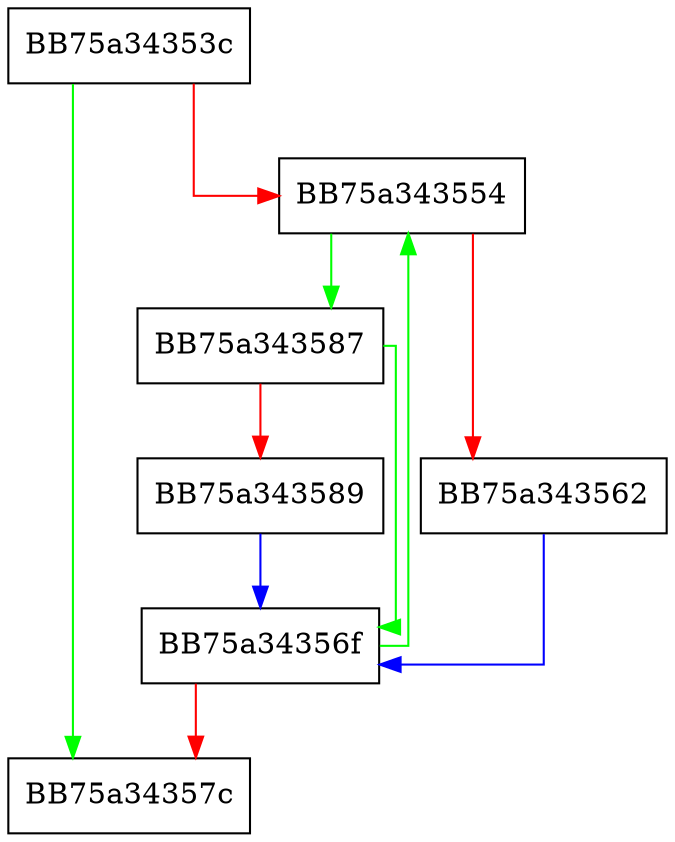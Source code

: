 digraph set_UT_flags_tsw {
  node [shape="box"];
  graph [splines=ortho];
  BB75a34353c -> BB75a34357c [color="green"];
  BB75a34353c -> BB75a343554 [color="red"];
  BB75a343554 -> BB75a343587 [color="green"];
  BB75a343554 -> BB75a343562 [color="red"];
  BB75a343562 -> BB75a34356f [color="blue"];
  BB75a34356f -> BB75a343554 [color="green"];
  BB75a34356f -> BB75a34357c [color="red"];
  BB75a343587 -> BB75a34356f [color="green"];
  BB75a343587 -> BB75a343589 [color="red"];
  BB75a343589 -> BB75a34356f [color="blue"];
}